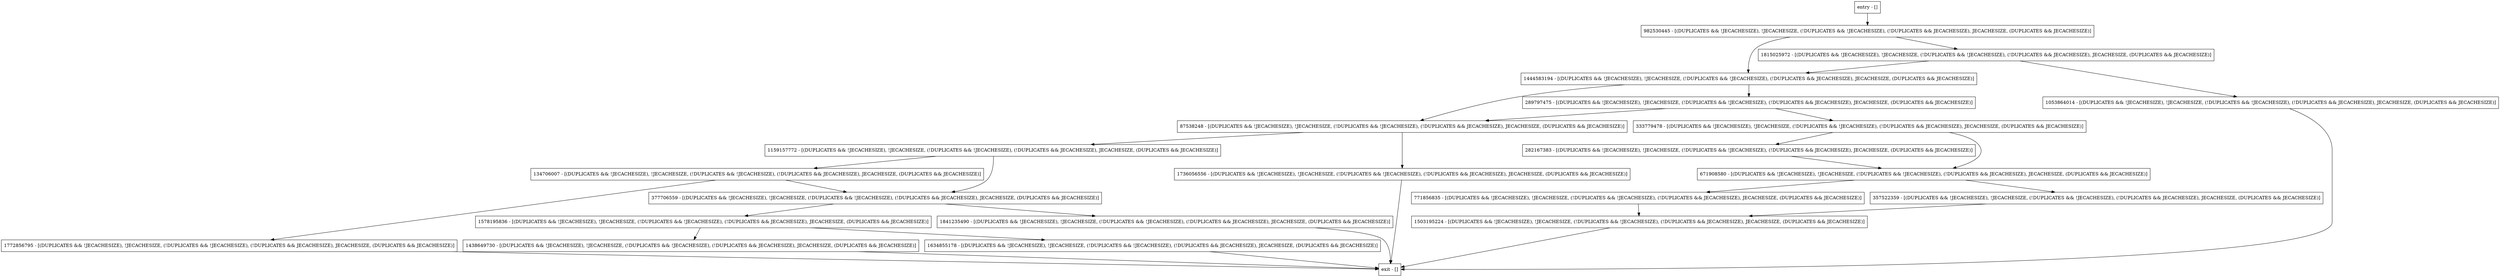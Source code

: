 digraph getWritableLocker {
node [shape=record];
1815025972 [label="1815025972 - [(DUPLICATES && !JECACHESIZE), !JECACHESIZE, (!DUPLICATES && !JECACHESIZE), (!DUPLICATES && JECACHESIZE), JECACHESIZE, (DUPLICATES && JECACHESIZE)]"];
1578195836 [label="1578195836 - [(DUPLICATES && !JECACHESIZE), !JECACHESIZE, (!DUPLICATES && !JECACHESIZE), (!DUPLICATES && JECACHESIZE), JECACHESIZE, (DUPLICATES && JECACHESIZE)]"];
1503195224 [label="1503195224 - [(DUPLICATES && !JECACHESIZE), !JECACHESIZE, (!DUPLICATES && !JECACHESIZE), (!DUPLICATES && JECACHESIZE), JECACHESIZE, (DUPLICATES && JECACHESIZE)]"];
1159157772 [label="1159157772 - [(DUPLICATES && !JECACHESIZE), !JECACHESIZE, (!DUPLICATES && !JECACHESIZE), (!DUPLICATES && JECACHESIZE), JECACHESIZE, (DUPLICATES && JECACHESIZE)]"];
87538248 [label="87538248 - [(DUPLICATES && !JECACHESIZE), !JECACHESIZE, (!DUPLICATES && !JECACHESIZE), (!DUPLICATES && JECACHESIZE), JECACHESIZE, (DUPLICATES && JECACHESIZE)]"];
289797475 [label="289797475 - [(DUPLICATES && !JECACHESIZE), !JECACHESIZE, (!DUPLICATES && !JECACHESIZE), (!DUPLICATES && JECACHESIZE), JECACHESIZE, (DUPLICATES && JECACHESIZE)]"];
1438649730 [label="1438649730 - [(DUPLICATES && !JECACHESIZE), !JECACHESIZE, (!DUPLICATES && !JECACHESIZE), (!DUPLICATES && JECACHESIZE), JECACHESIZE, (DUPLICATES && JECACHESIZE)]"];
1444583194 [label="1444583194 - [(DUPLICATES && !JECACHESIZE), !JECACHESIZE, (!DUPLICATES && !JECACHESIZE), (!DUPLICATES && JECACHESIZE), JECACHESIZE, (DUPLICATES && JECACHESIZE)]"];
771856835 [label="771856835 - [(DUPLICATES && !JECACHESIZE), !JECACHESIZE, (!DUPLICATES && !JECACHESIZE), (!DUPLICATES && JECACHESIZE), JECACHESIZE, (DUPLICATES && JECACHESIZE)]"];
282167383 [label="282167383 - [(DUPLICATES && !JECACHESIZE), !JECACHESIZE, (!DUPLICATES && !JECACHESIZE), (!DUPLICATES && JECACHESIZE), JECACHESIZE, (DUPLICATES && JECACHESIZE)]"];
entry [label="entry - []"];
exit [label="exit - []"];
1634855178 [label="1634855178 - [(DUPLICATES && !JECACHESIZE), !JECACHESIZE, (!DUPLICATES && !JECACHESIZE), (!DUPLICATES && JECACHESIZE), JECACHESIZE, (DUPLICATES && JECACHESIZE)]"];
1841235490 [label="1841235490 - [(DUPLICATES && !JECACHESIZE), !JECACHESIZE, (!DUPLICATES && !JECACHESIZE), (!DUPLICATES && JECACHESIZE), JECACHESIZE, (DUPLICATES && JECACHESIZE)]"];
1736056556 [label="1736056556 - [(DUPLICATES && !JECACHESIZE), !JECACHESIZE, (!DUPLICATES && !JECACHESIZE), (!DUPLICATES && JECACHESIZE), JECACHESIZE, (DUPLICATES && JECACHESIZE)]"];
1772856795 [label="1772856795 - [(DUPLICATES && !JECACHESIZE), !JECACHESIZE, (!DUPLICATES && !JECACHESIZE), (!DUPLICATES && JECACHESIZE), JECACHESIZE, (DUPLICATES && JECACHESIZE)]"];
333779478 [label="333779478 - [(DUPLICATES && !JECACHESIZE), !JECACHESIZE, (!DUPLICATES && !JECACHESIZE), (!DUPLICATES && JECACHESIZE), JECACHESIZE, (DUPLICATES && JECACHESIZE)]"];
357522359 [label="357522359 - [(DUPLICATES && !JECACHESIZE), !JECACHESIZE, (!DUPLICATES && !JECACHESIZE), (!DUPLICATES && JECACHESIZE), JECACHESIZE, (DUPLICATES && JECACHESIZE)]"];
671908580 [label="671908580 - [(DUPLICATES && !JECACHESIZE), !JECACHESIZE, (!DUPLICATES && !JECACHESIZE), (!DUPLICATES && JECACHESIZE), JECACHESIZE, (DUPLICATES && JECACHESIZE)]"];
982530445 [label="982530445 - [(DUPLICATES && !JECACHESIZE), !JECACHESIZE, (!DUPLICATES && !JECACHESIZE), (!DUPLICATES && JECACHESIZE), JECACHESIZE, (DUPLICATES && JECACHESIZE)]"];
1053864014 [label="1053864014 - [(DUPLICATES && !JECACHESIZE), !JECACHESIZE, (!DUPLICATES && !JECACHESIZE), (!DUPLICATES && JECACHESIZE), JECACHESIZE, (DUPLICATES && JECACHESIZE)]"];
134706007 [label="134706007 - [(DUPLICATES && !JECACHESIZE), !JECACHESIZE, (!DUPLICATES && !JECACHESIZE), (!DUPLICATES && JECACHESIZE), JECACHESIZE, (DUPLICATES && JECACHESIZE)]"];
377706559 [label="377706559 - [(DUPLICATES && !JECACHESIZE), !JECACHESIZE, (!DUPLICATES && !JECACHESIZE), (!DUPLICATES && JECACHESIZE), JECACHESIZE, (DUPLICATES && JECACHESIZE)]"];
entry;
exit;
1815025972 -> 1053864014;
1815025972 -> 1444583194;
1578195836 -> 1634855178;
1578195836 -> 1438649730;
1503195224 -> exit;
1159157772 -> 134706007;
1159157772 -> 377706559;
87538248 -> 1736056556;
87538248 -> 1159157772;
289797475 -> 333779478;
289797475 -> 87538248;
1438649730 -> exit;
1444583194 -> 87538248;
1444583194 -> 289797475;
771856835 -> 1503195224;
282167383 -> 671908580;
entry -> 982530445;
1634855178 -> exit;
1841235490 -> exit;
1736056556 -> exit;
1772856795 -> exit;
333779478 -> 671908580;
333779478 -> 282167383;
357522359 -> 1503195224;
671908580 -> 357522359;
671908580 -> 771856835;
982530445 -> 1815025972;
982530445 -> 1444583194;
1053864014 -> exit;
134706007 -> 1772856795;
134706007 -> 377706559;
377706559 -> 1578195836;
377706559 -> 1841235490;
}
